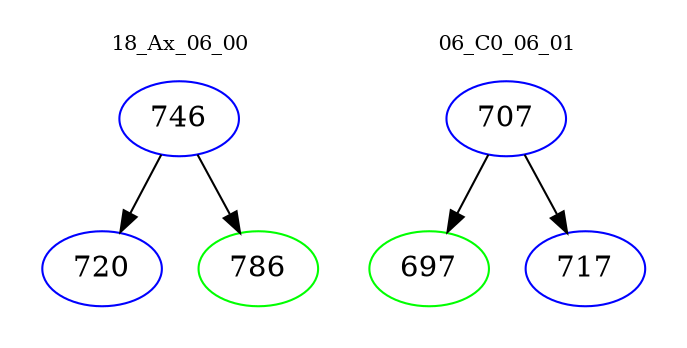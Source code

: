 digraph{
subgraph cluster_0 {
color = white
label = "18_Ax_06_00";
fontsize=10;
T0_746 [label="746", color="blue"]
T0_746 -> T0_720 [color="black"]
T0_720 [label="720", color="blue"]
T0_746 -> T0_786 [color="black"]
T0_786 [label="786", color="green"]
}
subgraph cluster_1 {
color = white
label = "06_C0_06_01";
fontsize=10;
T1_707 [label="707", color="blue"]
T1_707 -> T1_697 [color="black"]
T1_697 [label="697", color="green"]
T1_707 -> T1_717 [color="black"]
T1_717 [label="717", color="blue"]
}
}
